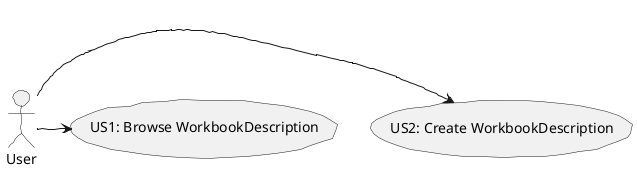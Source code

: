 @startuml  us.png
skinparam handwritten true
skinparam monochrome true
skinparam packageStyle rect
skinparam defaultFontName FG Virgil
skinparam shadowing false

User -> (US2: Create WorkbookDescription)
User -> (US1: Browse WorkbookDescription)


@enduml